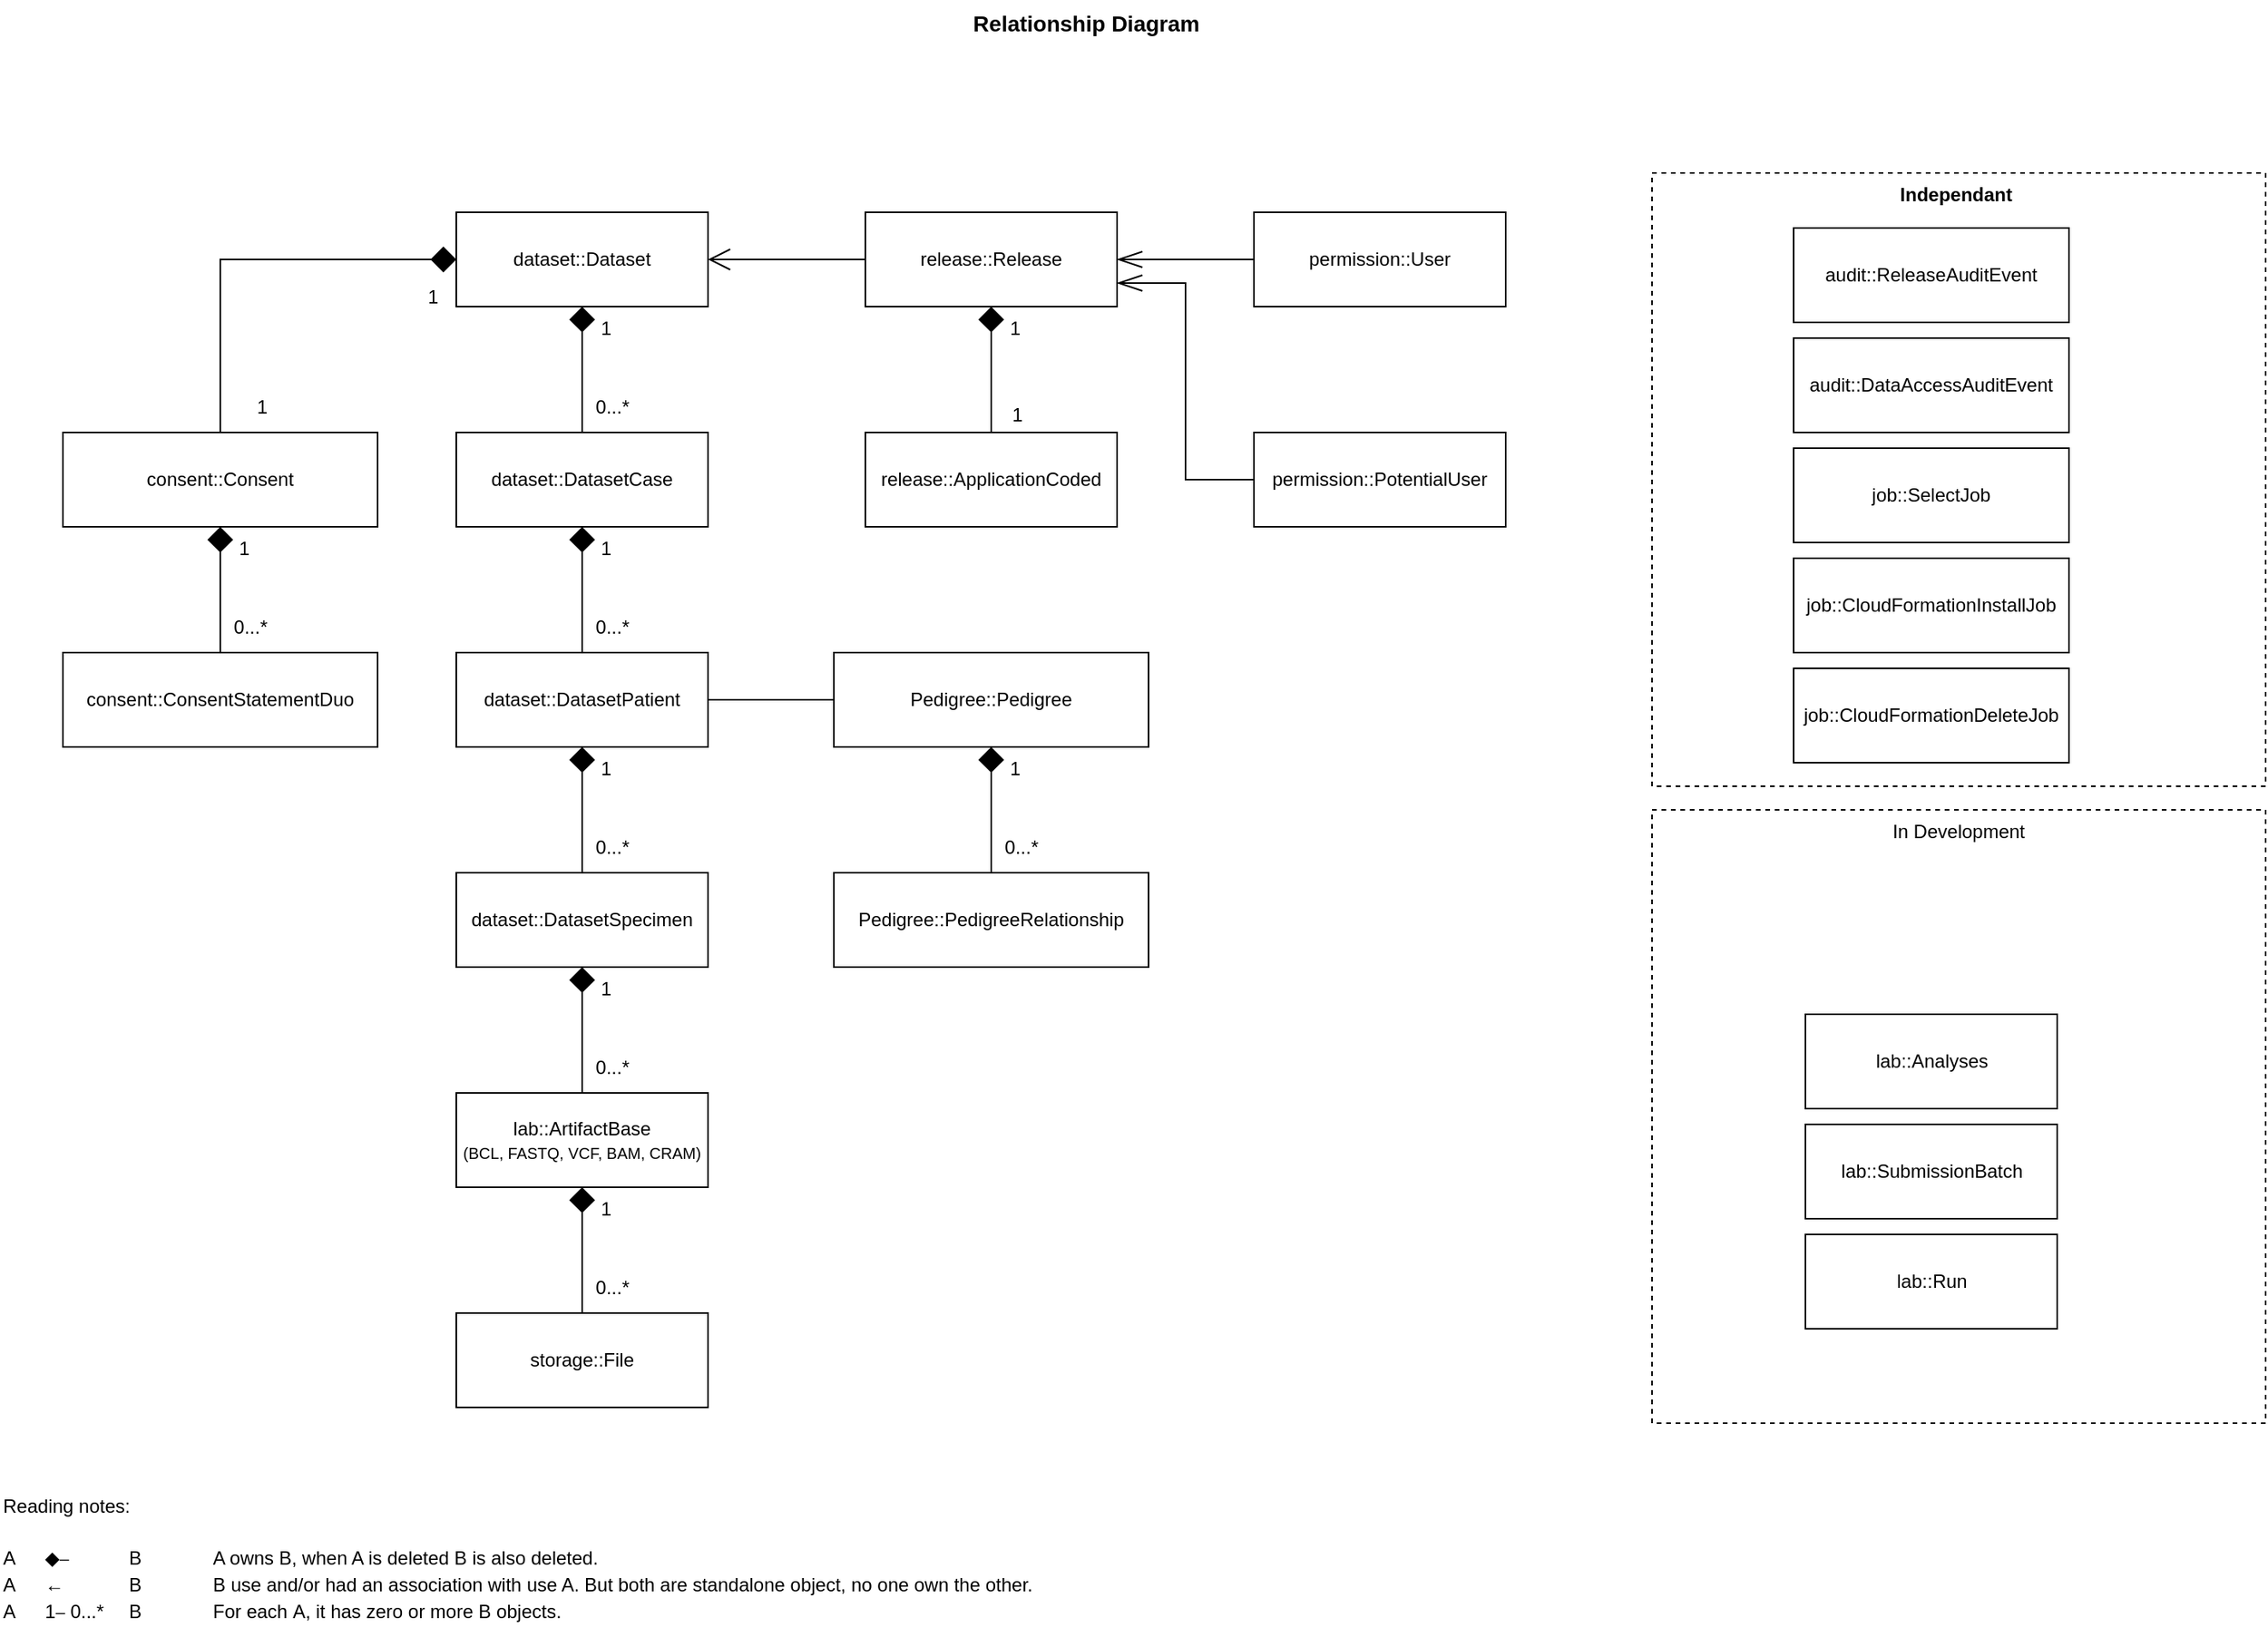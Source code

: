 <mxfile version="20.6.2" type="device"><diagram id="vmfAx5ZxGl3bCi2Eppf8" name="Page-1"><mxGraphModel dx="1330" dy="775" grid="1" gridSize="10" guides="1" tooltips="1" connect="1" arrows="1" fold="1" page="1" pageScale="1" pageWidth="827" pageHeight="1169" math="0" shadow="0"><root><mxCell id="0"/><mxCell id="1" parent="0"/><mxCell id="rPrdsg54v9ADseCv77QE-1" value="release::Release" style="rounded=0;whiteSpace=wrap;html=1;" parent="1" vertex="1"><mxGeometry x="590" y="155" width="160" height="60" as="geometry"/></mxCell><mxCell id="rPrdsg54v9ADseCv77QE-2" value="dataset::Dataset" style="rounded=0;whiteSpace=wrap;html=1;" parent="1" vertex="1"><mxGeometry x="330" y="155" width="160" height="60" as="geometry"/></mxCell><mxCell id="rPrdsg54v9ADseCv77QE-3" value="dataset::DatasetSpecimen" style="rounded=0;whiteSpace=wrap;html=1;" parent="1" vertex="1"><mxGeometry x="330" y="575" width="160" height="60" as="geometry"/></mxCell><mxCell id="rPrdsg54v9ADseCv77QE-4" value="dataset::DatasetCase" style="rounded=0;whiteSpace=wrap;html=1;" parent="1" vertex="1"><mxGeometry x="330" y="295" width="160" height="60" as="geometry"/></mxCell><mxCell id="rPrdsg54v9ADseCv77QE-5" value="dataset::DatasetPatient" style="rounded=0;whiteSpace=wrap;html=1;" parent="1" vertex="1"><mxGeometry x="330" y="435" width="160" height="60" as="geometry"/></mxCell><mxCell id="rPrdsg54v9ADseCv77QE-6" value="lab::ArtifactBase&lt;br&gt;&lt;font style=&quot;font-size: 10px;&quot;&gt;(BCL, FASTQ, VCF, BAM, CRAM)&lt;/font&gt;" style="rounded=0;whiteSpace=wrap;html=1;" parent="1" vertex="1"><mxGeometry x="330" y="715" width="160" height="60" as="geometry"/></mxCell><mxCell id="lqcDQx6JAKZBv23RYuVx-2" value="storage::File" style="rounded=0;whiteSpace=wrap;html=1;" vertex="1" parent="1"><mxGeometry x="330" y="855" width="160" height="60" as="geometry"/></mxCell><mxCell id="lqcDQx6JAKZBv23RYuVx-15" value="audit::DataAccessAuditEvent" style="rounded=0;whiteSpace=wrap;html=1;" vertex="1" parent="1"><mxGeometry x="1180" y="235" width="175" height="60" as="geometry"/></mxCell><mxCell id="lqcDQx6JAKZBv23RYuVx-27" value="" style="endArrow=none;html=1;endSize=12;startArrow=diamond;startSize=14;startFill=1;edgeStyle=orthogonalEdgeStyle;rounded=0;fontFamily=Helvetica;fontSize=12;fontColor=default;endFill=0;exitX=0.5;exitY=1;exitDx=0;exitDy=0;entryX=0.5;entryY=0;entryDx=0;entryDy=0;" edge="1" parent="1" source="rPrdsg54v9ADseCv77QE-2" target="rPrdsg54v9ADseCv77QE-4"><mxGeometry relative="1" as="geometry"><mxPoint x="560" y="375" as="sourcePoint"/><mxPoint x="410" y="285" as="targetPoint"/></mxGeometry></mxCell><mxCell id="lqcDQx6JAKZBv23RYuVx-28" value="1" style="edgeLabel;resizable=0;html=1;align=left;verticalAlign=top;rounded=0;strokeColor=default;fontFamily=Helvetica;fontSize=12;fontColor=default;fillColor=default;" connectable="0" vertex="1" parent="lqcDQx6JAKZBv23RYuVx-27"><mxGeometry x="-1" relative="1" as="geometry"><mxPoint x="10" as="offset"/></mxGeometry></mxCell><mxCell id="lqcDQx6JAKZBv23RYuVx-29" value="0...*" style="edgeLabel;resizable=0;html=1;align=right;verticalAlign=top;rounded=0;strokeColor=default;fontFamily=Helvetica;fontSize=12;fontColor=default;fillColor=default;" connectable="0" vertex="1" parent="lqcDQx6JAKZBv23RYuVx-27"><mxGeometry x="1" relative="1" as="geometry"><mxPoint x="30" y="-30" as="offset"/></mxGeometry></mxCell><mxCell id="lqcDQx6JAKZBv23RYuVx-36" value="" style="endArrow=none;html=1;endSize=12;startArrow=diamond;startSize=14;startFill=1;edgeStyle=orthogonalEdgeStyle;rounded=0;fontFamily=Helvetica;fontSize=12;fontColor=default;endFill=0;exitX=0.5;exitY=1;exitDx=0;exitDy=0;entryX=0.5;entryY=0;entryDx=0;entryDy=0;" edge="1" parent="1" source="rPrdsg54v9ADseCv77QE-4" target="rPrdsg54v9ADseCv77QE-5"><mxGeometry relative="1" as="geometry"><mxPoint x="420" y="205" as="sourcePoint"/><mxPoint x="420" y="295" as="targetPoint"/></mxGeometry></mxCell><mxCell id="lqcDQx6JAKZBv23RYuVx-37" value="1" style="edgeLabel;resizable=0;html=1;align=left;verticalAlign=top;rounded=0;strokeColor=default;fontFamily=Helvetica;fontSize=12;fontColor=default;fillColor=default;" connectable="0" vertex="1" parent="lqcDQx6JAKZBv23RYuVx-36"><mxGeometry x="-1" relative="1" as="geometry"><mxPoint x="10" as="offset"/></mxGeometry></mxCell><mxCell id="lqcDQx6JAKZBv23RYuVx-38" value="0...*" style="edgeLabel;resizable=0;html=1;align=right;verticalAlign=top;rounded=0;strokeColor=default;fontFamily=Helvetica;fontSize=12;fontColor=default;fillColor=default;" connectable="0" vertex="1" parent="lqcDQx6JAKZBv23RYuVx-36"><mxGeometry x="1" relative="1" as="geometry"><mxPoint x="30" y="-30" as="offset"/></mxGeometry></mxCell><mxCell id="lqcDQx6JAKZBv23RYuVx-39" value="" style="endArrow=none;html=1;endSize=12;startArrow=diamond;startSize=14;startFill=1;edgeStyle=orthogonalEdgeStyle;rounded=0;fontFamily=Helvetica;fontSize=12;fontColor=default;endFill=0;exitX=0.5;exitY=1;exitDx=0;exitDy=0;entryX=0.5;entryY=0;entryDx=0;entryDy=0;" edge="1" parent="1" source="rPrdsg54v9ADseCv77QE-5" target="rPrdsg54v9ADseCv77QE-3"><mxGeometry relative="1" as="geometry"><mxPoint x="420" y="355" as="sourcePoint"/><mxPoint x="420" y="445" as="targetPoint"/></mxGeometry></mxCell><mxCell id="lqcDQx6JAKZBv23RYuVx-40" value="1" style="edgeLabel;resizable=0;html=1;align=left;verticalAlign=top;rounded=0;strokeColor=default;fontFamily=Helvetica;fontSize=12;fontColor=default;fillColor=default;" connectable="0" vertex="1" parent="lqcDQx6JAKZBv23RYuVx-39"><mxGeometry x="-1" relative="1" as="geometry"><mxPoint x="10" as="offset"/></mxGeometry></mxCell><mxCell id="lqcDQx6JAKZBv23RYuVx-41" value="0...*" style="edgeLabel;resizable=0;html=1;align=right;verticalAlign=top;rounded=0;strokeColor=default;fontFamily=Helvetica;fontSize=12;fontColor=default;fillColor=default;" connectable="0" vertex="1" parent="lqcDQx6JAKZBv23RYuVx-39"><mxGeometry x="1" relative="1" as="geometry"><mxPoint x="30" y="-30" as="offset"/></mxGeometry></mxCell><mxCell id="lqcDQx6JAKZBv23RYuVx-48" value="" style="endArrow=none;html=1;endSize=12;startArrow=diamond;startSize=14;startFill=1;edgeStyle=orthogonalEdgeStyle;rounded=0;fontFamily=Helvetica;fontSize=12;fontColor=default;endFill=0;exitX=0.5;exitY=1;exitDx=0;exitDy=0;" edge="1" parent="1" source="rPrdsg54v9ADseCv77QE-3" target="rPrdsg54v9ADseCv77QE-6"><mxGeometry relative="1" as="geometry"><mxPoint x="420" y="355" as="sourcePoint"/><mxPoint x="420" y="445" as="targetPoint"/></mxGeometry></mxCell><mxCell id="lqcDQx6JAKZBv23RYuVx-49" value="1" style="edgeLabel;resizable=0;html=1;align=left;verticalAlign=top;rounded=0;strokeColor=default;fontFamily=Helvetica;fontSize=12;fontColor=default;fillColor=default;" connectable="0" vertex="1" parent="lqcDQx6JAKZBv23RYuVx-48"><mxGeometry x="-1" relative="1" as="geometry"><mxPoint x="10" as="offset"/></mxGeometry></mxCell><mxCell id="lqcDQx6JAKZBv23RYuVx-50" value="0...*" style="edgeLabel;resizable=0;html=1;align=right;verticalAlign=top;rounded=0;strokeColor=default;fontFamily=Helvetica;fontSize=12;fontColor=default;fillColor=default;" connectable="0" vertex="1" parent="lqcDQx6JAKZBv23RYuVx-48"><mxGeometry x="1" relative="1" as="geometry"><mxPoint x="30" y="-30" as="offset"/></mxGeometry></mxCell><mxCell id="lqcDQx6JAKZBv23RYuVx-51" value="" style="endArrow=none;html=1;endSize=12;startArrow=diamond;startSize=14;startFill=1;edgeStyle=orthogonalEdgeStyle;rounded=0;fontFamily=Helvetica;fontSize=12;fontColor=default;endFill=0;exitX=0.5;exitY=1;exitDx=0;exitDy=0;entryX=0.5;entryY=0;entryDx=0;entryDy=0;" edge="1" parent="1" source="rPrdsg54v9ADseCv77QE-6" target="lqcDQx6JAKZBv23RYuVx-2"><mxGeometry relative="1" as="geometry"><mxPoint x="430" y="750" as="sourcePoint"/><mxPoint x="430" y="835" as="targetPoint"/></mxGeometry></mxCell><mxCell id="lqcDQx6JAKZBv23RYuVx-52" value="1" style="edgeLabel;resizable=0;html=1;align=left;verticalAlign=top;rounded=0;strokeColor=default;fontFamily=Helvetica;fontSize=12;fontColor=default;fillColor=default;" connectable="0" vertex="1" parent="lqcDQx6JAKZBv23RYuVx-51"><mxGeometry x="-1" relative="1" as="geometry"><mxPoint x="10" as="offset"/></mxGeometry></mxCell><mxCell id="lqcDQx6JAKZBv23RYuVx-53" value="0...*" style="edgeLabel;resizable=0;html=1;align=right;verticalAlign=top;rounded=0;strokeColor=default;fontFamily=Helvetica;fontSize=12;fontColor=default;fillColor=default;" connectable="0" vertex="1" parent="lqcDQx6JAKZBv23RYuVx-51"><mxGeometry x="1" relative="1" as="geometry"><mxPoint x="30" y="-30" as="offset"/></mxGeometry></mxCell><mxCell id="lqcDQx6JAKZBv23RYuVx-56" value="audit::ReleaseAuditEvent" style="rounded=0;whiteSpace=wrap;html=1;" vertex="1" parent="1"><mxGeometry x="1180" y="165" width="175" height="60" as="geometry"/></mxCell><mxCell id="lqcDQx6JAKZBv23RYuVx-57" value="consent::Consent" style="rounded=0;whiteSpace=wrap;html=1;" vertex="1" parent="1"><mxGeometry x="80" y="295" width="200" height="60" as="geometry"/></mxCell><mxCell id="lqcDQx6JAKZBv23RYuVx-58" value="consent::ConsentStatementDuo" style="rounded=0;whiteSpace=wrap;html=1;" vertex="1" parent="1"><mxGeometry x="80" y="435" width="200" height="60" as="geometry"/></mxCell><mxCell id="lqcDQx6JAKZBv23RYuVx-59" value="lab::SubmissionBatch" style="rounded=0;whiteSpace=wrap;html=1;" vertex="1" parent="1"><mxGeometry x="1187.5" y="735" width="160" height="60" as="geometry"/></mxCell><mxCell id="lqcDQx6JAKZBv23RYuVx-60" value="lab::Run" style="rounded=0;whiteSpace=wrap;html=1;" vertex="1" parent="1"><mxGeometry x="1187.5" y="805" width="160" height="60" as="geometry"/></mxCell><mxCell id="lqcDQx6JAKZBv23RYuVx-61" value="lab::Analyses" style="rounded=0;whiteSpace=wrap;html=1;" vertex="1" parent="1"><mxGeometry x="1187.5" y="665" width="160" height="60" as="geometry"/></mxCell><mxCell id="lqcDQx6JAKZBv23RYuVx-62" value="Pedigree::PedigreeRelationship" style="rounded=0;whiteSpace=wrap;html=1;" vertex="1" parent="1"><mxGeometry x="570" y="575" width="200" height="60" as="geometry"/></mxCell><mxCell id="lqcDQx6JAKZBv23RYuVx-63" value="Pedigree::Pedigree" style="rounded=0;whiteSpace=wrap;html=1;" vertex="1" parent="1"><mxGeometry x="570" y="435" width="200" height="60" as="geometry"/></mxCell><mxCell id="lqcDQx6JAKZBv23RYuVx-64" value="permission::PotentialUser" style="rounded=0;whiteSpace=wrap;html=1;" vertex="1" parent="1"><mxGeometry x="837" y="295" width="160" height="60" as="geometry"/></mxCell><mxCell id="lqcDQx6JAKZBv23RYuVx-65" value="permission::User" style="rounded=0;whiteSpace=wrap;html=1;" vertex="1" parent="1"><mxGeometry x="837" y="155" width="160" height="60" as="geometry"/></mxCell><mxCell id="lqcDQx6JAKZBv23RYuVx-66" value="release::ApplicationCoded" style="rounded=0;whiteSpace=wrap;html=1;" vertex="1" parent="1"><mxGeometry x="590" y="295" width="160" height="60" as="geometry"/></mxCell><mxCell id="lqcDQx6JAKZBv23RYuVx-67" value="job::SelectJob" style="rounded=0;whiteSpace=wrap;html=1;" vertex="1" parent="1"><mxGeometry x="1180" y="305" width="175" height="60" as="geometry"/></mxCell><mxCell id="lqcDQx6JAKZBv23RYuVx-68" value="job::CloudFormationInstallJob" style="rounded=0;whiteSpace=wrap;html=1;" vertex="1" parent="1"><mxGeometry x="1180" y="375" width="175" height="60" as="geometry"/></mxCell><mxCell id="lqcDQx6JAKZBv23RYuVx-69" value="job::CloudFormationDeleteJob" style="rounded=0;whiteSpace=wrap;html=1;" vertex="1" parent="1"><mxGeometry x="1180" y="445" width="175" height="60" as="geometry"/></mxCell><mxCell id="lqcDQx6JAKZBv23RYuVx-70" value="" style="endArrow=none;html=1;endSize=12;startArrow=diamond;startSize=14;startFill=1;edgeStyle=orthogonalEdgeStyle;rounded=0;fontFamily=Helvetica;fontSize=12;fontColor=default;endFill=0;exitX=0.5;exitY=1;exitDx=0;exitDy=0;entryX=0.5;entryY=0;entryDx=0;entryDy=0;" edge="1" parent="1" source="lqcDQx6JAKZBv23RYuVx-57" target="lqcDQx6JAKZBv23RYuVx-58"><mxGeometry relative="1" as="geometry"><mxPoint x="420" y="645" as="sourcePoint"/><mxPoint x="420" y="725" as="targetPoint"/></mxGeometry></mxCell><mxCell id="lqcDQx6JAKZBv23RYuVx-71" value="1" style="edgeLabel;resizable=0;html=1;align=left;verticalAlign=top;rounded=0;strokeColor=default;fontFamily=Helvetica;fontSize=12;fontColor=default;fillColor=default;" connectable="0" vertex="1" parent="lqcDQx6JAKZBv23RYuVx-70"><mxGeometry x="-1" relative="1" as="geometry"><mxPoint x="10" as="offset"/></mxGeometry></mxCell><mxCell id="lqcDQx6JAKZBv23RYuVx-72" value="0...*" style="edgeLabel;resizable=0;html=1;align=right;verticalAlign=top;rounded=0;strokeColor=default;fontFamily=Helvetica;fontSize=12;fontColor=default;fillColor=default;" connectable="0" vertex="1" parent="lqcDQx6JAKZBv23RYuVx-70"><mxGeometry x="1" relative="1" as="geometry"><mxPoint x="30" y="-30" as="offset"/></mxGeometry></mxCell><mxCell id="lqcDQx6JAKZBv23RYuVx-73" value="" style="endArrow=none;html=1;endSize=12;startArrow=diamond;startSize=14;startFill=1;edgeStyle=orthogonalEdgeStyle;rounded=0;fontFamily=Helvetica;fontSize=12;fontColor=default;endFill=0;entryX=0.5;entryY=0;entryDx=0;entryDy=0;exitX=0;exitY=0.5;exitDx=0;exitDy=0;" edge="1" parent="1" source="rPrdsg54v9ADseCv77QE-2" target="lqcDQx6JAKZBv23RYuVx-57"><mxGeometry relative="1" as="geometry"><mxPoint x="260" y="325" as="sourcePoint"/><mxPoint x="30" y="475" as="targetPoint"/></mxGeometry></mxCell><mxCell id="lqcDQx6JAKZBv23RYuVx-74" value="1" style="edgeLabel;resizable=0;html=1;align=left;verticalAlign=top;rounded=0;strokeColor=default;fontFamily=Helvetica;fontSize=12;fontColor=default;fillColor=default;" connectable="0" vertex="1" parent="lqcDQx6JAKZBv23RYuVx-73"><mxGeometry x="-1" relative="1" as="geometry"><mxPoint x="-20" y="10" as="offset"/></mxGeometry></mxCell><mxCell id="lqcDQx6JAKZBv23RYuVx-75" value="1" style="edgeLabel;resizable=0;html=1;align=right;verticalAlign=top;rounded=0;strokeColor=default;fontFamily=Helvetica;fontSize=12;fontColor=default;fillColor=default;" connectable="0" vertex="1" parent="lqcDQx6JAKZBv23RYuVx-73"><mxGeometry x="1" relative="1" as="geometry"><mxPoint x="30" y="-30" as="offset"/></mxGeometry></mxCell><mxCell id="lqcDQx6JAKZBv23RYuVx-76" value="" style="endArrow=open;endFill=1;endSize=12;html=1;rounded=0;fontFamily=Helvetica;fontSize=12;fontColor=default;entryX=1;entryY=0.5;entryDx=0;entryDy=0;exitX=0;exitY=0.5;exitDx=0;exitDy=0;" edge="1" parent="1" source="rPrdsg54v9ADseCv77QE-1" target="rPrdsg54v9ADseCv77QE-2"><mxGeometry width="160" relative="1" as="geometry"><mxPoint x="590" y="475" as="sourcePoint"/><mxPoint x="750" y="475" as="targetPoint"/></mxGeometry></mxCell><mxCell id="lqcDQx6JAKZBv23RYuVx-77" value="" style="endArrow=none;html=1;endSize=12;startArrow=diamond;startSize=14;startFill=1;edgeStyle=orthogonalEdgeStyle;rounded=0;fontFamily=Helvetica;fontSize=12;fontColor=default;endFill=0;exitX=0.5;exitY=1;exitDx=0;exitDy=0;entryX=0.5;entryY=0;entryDx=0;entryDy=0;" edge="1" parent="1" source="rPrdsg54v9ADseCv77QE-1" target="lqcDQx6JAKZBv23RYuVx-66"><mxGeometry relative="1" as="geometry"><mxPoint x="390" y="225" as="sourcePoint"/><mxPoint x="390" y="305" as="targetPoint"/></mxGeometry></mxCell><mxCell id="lqcDQx6JAKZBv23RYuVx-78" value="1" style="edgeLabel;resizable=0;html=1;align=left;verticalAlign=top;rounded=0;strokeColor=default;fontFamily=Helvetica;fontSize=12;fontColor=default;fillColor=default;" connectable="0" vertex="1" parent="lqcDQx6JAKZBv23RYuVx-77"><mxGeometry x="-1" relative="1" as="geometry"><mxPoint x="10" as="offset"/></mxGeometry></mxCell><mxCell id="lqcDQx6JAKZBv23RYuVx-79" value="1" style="edgeLabel;resizable=0;html=1;align=right;verticalAlign=top;rounded=0;strokeColor=default;fontFamily=Helvetica;fontSize=12;fontColor=default;fillColor=default;fontStyle=0" connectable="0" vertex="1" parent="lqcDQx6JAKZBv23RYuVx-77"><mxGeometry x="1" relative="1" as="geometry"><mxPoint x="20" y="-25" as="offset"/></mxGeometry></mxCell><mxCell id="lqcDQx6JAKZBv23RYuVx-80" value="" style="endArrow=none;html=1;endSize=12;startArrow=diamond;startSize=14;startFill=1;edgeStyle=orthogonalEdgeStyle;rounded=0;fontFamily=Helvetica;fontSize=12;fontColor=default;endFill=0;exitX=0.5;exitY=1;exitDx=0;exitDy=0;entryX=0.5;entryY=0;entryDx=0;entryDy=0;" edge="1" parent="1" source="lqcDQx6JAKZBv23RYuVx-63" target="lqcDQx6JAKZBv23RYuVx-62"><mxGeometry relative="1" as="geometry"><mxPoint x="390" y="365" as="sourcePoint"/><mxPoint x="390" y="445" as="targetPoint"/></mxGeometry></mxCell><mxCell id="lqcDQx6JAKZBv23RYuVx-81" value="1" style="edgeLabel;resizable=0;html=1;align=left;verticalAlign=top;rounded=0;strokeColor=default;fontFamily=Helvetica;fontSize=12;fontColor=default;fillColor=default;" connectable="0" vertex="1" parent="lqcDQx6JAKZBv23RYuVx-80"><mxGeometry x="-1" relative="1" as="geometry"><mxPoint x="10" as="offset"/></mxGeometry></mxCell><mxCell id="lqcDQx6JAKZBv23RYuVx-82" value="0...*" style="edgeLabel;resizable=0;html=1;align=right;verticalAlign=top;rounded=0;strokeColor=default;fontFamily=Helvetica;fontSize=12;fontColor=default;fillColor=default;" connectable="0" vertex="1" parent="lqcDQx6JAKZBv23RYuVx-80"><mxGeometry x="1" relative="1" as="geometry"><mxPoint x="30" y="-30" as="offset"/></mxGeometry></mxCell><mxCell id="lqcDQx6JAKZBv23RYuVx-83" value="" style="endArrow=none;html=1;edgeStyle=orthogonalEdgeStyle;rounded=0;fontFamily=Helvetica;fontSize=12;fontColor=default;exitX=1;exitY=0.5;exitDx=0;exitDy=0;entryX=0;entryY=0.5;entryDx=0;entryDy=0;" edge="1" parent="1" source="rPrdsg54v9ADseCv77QE-5" target="lqcDQx6JAKZBv23RYuVx-63"><mxGeometry relative="1" as="geometry"><mxPoint x="530" y="705" as="sourcePoint"/><mxPoint x="690" y="705" as="targetPoint"/></mxGeometry></mxCell><mxCell id="lqcDQx6JAKZBv23RYuVx-84" value="" style="edgeLabel;resizable=0;html=1;align=left;verticalAlign=bottom;rounded=0;strokeColor=default;fontFamily=Helvetica;fontSize=12;fontColor=default;fillColor=default;" connectable="0" vertex="1" parent="lqcDQx6JAKZBv23RYuVx-83"><mxGeometry x="-1" relative="1" as="geometry"/></mxCell><mxCell id="lqcDQx6JAKZBv23RYuVx-85" value="" style="edgeLabel;resizable=0;html=1;align=right;verticalAlign=bottom;rounded=0;strokeColor=default;fontFamily=Helvetica;fontSize=12;fontColor=default;fillColor=default;" connectable="0" vertex="1" parent="lqcDQx6JAKZBv23RYuVx-83"><mxGeometry x="1" relative="1" as="geometry"/></mxCell><mxCell id="lqcDQx6JAKZBv23RYuVx-94" value="&lt;b&gt;&lt;font style=&quot;font-size: 12px;&quot;&gt;Independant&amp;nbsp;&lt;/font&gt;&lt;/b&gt;" style="whiteSpace=wrap;html=1;aspect=fixed;rounded=0;strokeColor=default;fontFamily=Helvetica;fontSize=10;fontColor=default;fillColor=none;dashed=1;horizontal=1;verticalAlign=top;" vertex="1" parent="1"><mxGeometry x="1090" y="130" width="390" height="390" as="geometry"/></mxCell><mxCell id="lqcDQx6JAKZBv23RYuVx-88" value="" style="endArrow=none;html=1;endSize=12;startArrow=openThin;startSize=14;startFill=0;edgeStyle=orthogonalEdgeStyle;rounded=0;fontFamily=Helvetica;fontSize=12;fontColor=default;endFill=0;exitX=1;exitY=0.75;exitDx=0;exitDy=0;entryX=0;entryY=0.5;entryDx=0;entryDy=0;" edge="1" parent="1" source="rPrdsg54v9ADseCv77QE-1" target="lqcDQx6JAKZBv23RYuVx-64"><mxGeometry relative="1" as="geometry"><mxPoint x="680" y="225" as="sourcePoint"/><mxPoint x="680" y="305" as="targetPoint"/></mxGeometry></mxCell><mxCell id="lqcDQx6JAKZBv23RYuVx-89" value="" style="edgeLabel;resizable=0;html=1;align=left;verticalAlign=top;rounded=0;strokeColor=default;fontFamily=Helvetica;fontSize=12;fontColor=default;fillColor=default;" connectable="0" vertex="1" parent="lqcDQx6JAKZBv23RYuVx-88"><mxGeometry x="-1" relative="1" as="geometry"><mxPoint x="10" as="offset"/></mxGeometry></mxCell><mxCell id="lqcDQx6JAKZBv23RYuVx-90" value="" style="edgeLabel;resizable=0;html=1;align=right;verticalAlign=top;rounded=0;strokeColor=default;fontFamily=Helvetica;fontSize=12;fontColor=default;fillColor=default;fontStyle=0" connectable="0" vertex="1" parent="lqcDQx6JAKZBv23RYuVx-88"><mxGeometry x="1" relative="1" as="geometry"><mxPoint x="-7" as="offset"/></mxGeometry></mxCell><mxCell id="lqcDQx6JAKZBv23RYuVx-91" value="" style="endArrow=none;html=1;endSize=12;startArrow=openThin;startSize=14;startFill=0;edgeStyle=orthogonalEdgeStyle;rounded=0;fontFamily=Helvetica;fontSize=12;fontColor=default;endFill=0;exitX=1;exitY=0.5;exitDx=0;exitDy=0;entryX=0;entryY=0.5;entryDx=0;entryDy=0;" edge="1" parent="1" source="rPrdsg54v9ADseCv77QE-1" target="lqcDQx6JAKZBv23RYuVx-65"><mxGeometry relative="1" as="geometry"><mxPoint x="760" y="210" as="sourcePoint"/><mxPoint x="860" y="185" as="targetPoint"/></mxGeometry></mxCell><mxCell id="lqcDQx6JAKZBv23RYuVx-92" value="" style="edgeLabel;resizable=0;html=1;align=left;verticalAlign=top;rounded=0;strokeColor=default;fontFamily=Helvetica;fontSize=12;fontColor=default;fillColor=default;" connectable="0" vertex="1" parent="lqcDQx6JAKZBv23RYuVx-91"><mxGeometry x="-1" relative="1" as="geometry"><mxPoint x="10" as="offset"/></mxGeometry></mxCell><mxCell id="lqcDQx6JAKZBv23RYuVx-93" value="" style="edgeLabel;resizable=0;html=1;align=right;verticalAlign=top;rounded=0;strokeColor=default;fontFamily=Helvetica;fontSize=12;fontColor=default;fillColor=default;fontStyle=0" connectable="0" vertex="1" parent="lqcDQx6JAKZBv23RYuVx-91"><mxGeometry x="1" relative="1" as="geometry"><mxPoint x="-7" as="offset"/></mxGeometry></mxCell><mxCell id="lqcDQx6JAKZBv23RYuVx-95" value="&lt;font style=&quot;font-size: 12px;&quot;&gt;In Development&lt;/font&gt;" style="whiteSpace=wrap;html=1;aspect=fixed;rounded=0;strokeColor=default;fontFamily=Helvetica;fontSize=10;fontColor=default;fillColor=none;dashed=1;horizontal=1;verticalAlign=top;" vertex="1" parent="1"><mxGeometry x="1090" y="535" width="390" height="390" as="geometry"/></mxCell><mxCell id="lqcDQx6JAKZBv23RYuVx-96" value="&lt;font size=&quot;1&quot; style=&quot;&quot;&gt;&lt;b style=&quot;font-size: 14px;&quot;&gt;Relationship Diagram&lt;/b&gt;&lt;/font&gt;" style="text;html=1;align=center;verticalAlign=middle;resizable=0;points=[];autosize=1;strokeColor=none;fillColor=none;fontSize=12;fontFamily=Helvetica;fontColor=default;" vertex="1" parent="1"><mxGeometry x="645" y="20" width="170" height="30" as="geometry"/></mxCell><mxCell id="lqcDQx6JAKZBv23RYuVx-97" value="&lt;font style=&quot;&quot;&gt;&lt;span style=&quot;font-size: 12px;&quot;&gt;Reading notes:&lt;/span&gt;&lt;br&gt;&lt;br&gt;&lt;div style=&quot;&quot;&gt;&lt;span style=&quot;font-size: 12px;&quot;&gt;A &lt;span style=&quot;white-space: pre;&quot;&gt;&#9;&lt;/span&gt;◆⎯&amp;nbsp;&lt;span style=&quot;white-space: pre;&quot;&gt;&#9;&lt;span style=&quot;white-space: pre;&quot;&gt;&#9;&lt;/span&gt;&lt;/span&gt;B&lt;span style=&quot;&quot;&gt;&#9;&lt;span style=&quot;&quot;&gt;&#9;&lt;span style=&quot;&quot;&gt;&#9;&lt;/span&gt;&lt;/span&gt;&lt;/span&gt;&amp;nbsp;&lt;span style=&quot;white-space: pre;&quot;&gt;&#9;&lt;/span&gt;&lt;span style=&quot;white-space: pre;&quot;&gt;&#9;&lt;/span&gt;A owns B, when A is deleted B is also deleted.&lt;br&gt;A &lt;span style=&quot;white-space: pre;&quot;&gt;&#9;&lt;/span&gt;←&lt;span style=&quot;&quot;&gt;&#9;&lt;span style=&quot;white-space: pre;&quot;&gt;&#9;&lt;/span&gt;&lt;span style=&quot;&quot;&gt;&#9;&lt;span style=&quot;white-space: pre;&quot;&gt;&#9;&lt;/span&gt;&lt;/span&gt;&lt;/span&gt;B&lt;span style=&quot;&quot;&gt;&#9;&lt;span style=&quot;white-space: pre;&quot;&gt;&#9;&lt;/span&gt;&lt;span style=&quot;white-space: pre;&quot;&gt;&#9;&lt;/span&gt;&lt;/span&gt;B use and/or had an association with use A. But both are standalone object, no one own the other.&lt;br&gt;&lt;/span&gt;&lt;span style=&quot;font-size: 12px;&quot;&gt;A&amp;nbsp;&lt;/span&gt;&lt;span style=&quot;font-size: 12px;&quot;&gt;&#9;&lt;/span&gt;&lt;span style=&quot;font-size: 12px;&quot;&gt;&amp;nbsp;&lt;span style=&quot;white-space: pre;&quot;&gt;&#9;&lt;/span&gt;1&lt;/span&gt;&lt;span style=&quot;font-size: 12px;&quot;&gt;⎯ 0...*&lt;span style=&quot;white-space: pre;&quot;&gt;&#9;&lt;/span&gt;&lt;/span&gt;&lt;span style=&quot;font-size: 12px;&quot;&gt;B&lt;span style=&quot;white-space: pre;&quot;&gt;&#9;&lt;/span&gt;&lt;span style=&quot;white-space: pre;&quot;&gt;&#9;&lt;/span&gt;For each&amp;nbsp;&lt;/span&gt;&lt;span style=&quot;font-size: 12px;&quot;&gt;A, it has zero or more B objects.&amp;nbsp;&lt;/span&gt;&lt;span style=&quot;font-size: 12px;&quot;&gt;&lt;br&gt;&lt;span style=&quot;&quot;&gt;&lt;/span&gt;&lt;/span&gt;&lt;/div&gt;&lt;/font&gt;" style="text;html=1;align=left;verticalAlign=middle;resizable=0;points=[];autosize=1;strokeColor=none;fillColor=none;fontSize=14;fontFamily=Helvetica;fontColor=default;" vertex="1" parent="1"><mxGeometry x="40" y="960" width="680" height="100" as="geometry"/></mxCell></root></mxGraphModel></diagram></mxfile>